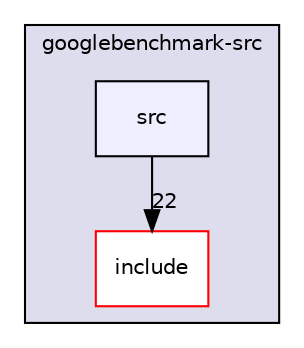 digraph "build/_deps/googlebenchmark-src/src" {
  compound=true
  node [ fontsize="10", fontname="Helvetica"];
  edge [ labelfontsize="10", labelfontname="Helvetica"];
  subgraph clusterdir_9a3eceb7436eb381c7c4fce54fde643e {
    graph [ bgcolor="#ddddee", pencolor="black", label="googlebenchmark-src" fontname="Helvetica", fontsize="10", URL="dir_9a3eceb7436eb381c7c4fce54fde643e.html"]
  dir_b32eebc56514618d9f7dbe7c447ebbc5 [shape=box label="include" fillcolor="white" style="filled" color="red" URL="dir_b32eebc56514618d9f7dbe7c447ebbc5.html"];
  dir_e8fd148dd0c280686c4c8727c01c28ef [shape=box, label="src", style="filled", fillcolor="#eeeeff", pencolor="black", URL="dir_e8fd148dd0c280686c4c8727c01c28ef.html"];
  }
  dir_e8fd148dd0c280686c4c8727c01c28ef->dir_b32eebc56514618d9f7dbe7c447ebbc5 [headlabel="22", labeldistance=1.5 headhref="dir_000056_000061.html"];
}

